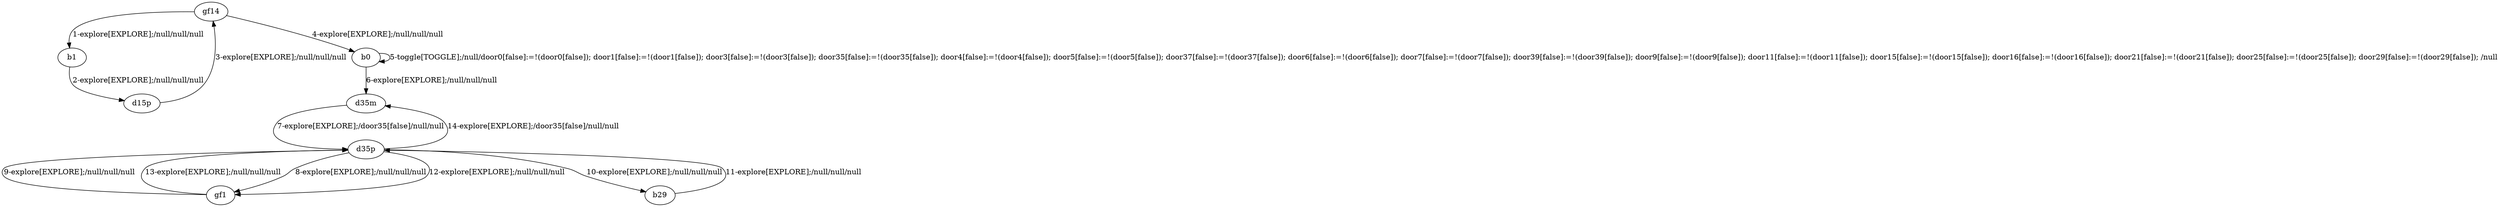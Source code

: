 # Total number of goals covered by this test: 6
# d35m --> d35p
# d35p --> gf1
# b29 --> d35p
# d35p --> b29
# d35p --> d35m
# gf1 --> d35p

digraph g {
"gf14" -> "b1" [label = "1-explore[EXPLORE];/null/null/null"];
"b1" -> "d15p" [label = "2-explore[EXPLORE];/null/null/null"];
"d15p" -> "gf14" [label = "3-explore[EXPLORE];/null/null/null"];
"gf14" -> "b0" [label = "4-explore[EXPLORE];/null/null/null"];
"b0" -> "b0" [label = "5-toggle[TOGGLE];/null/door0[false]:=!(door0[false]); door1[false]:=!(door1[false]); door3[false]:=!(door3[false]); door35[false]:=!(door35[false]); door4[false]:=!(door4[false]); door5[false]:=!(door5[false]); door37[false]:=!(door37[false]); door6[false]:=!(door6[false]); door7[false]:=!(door7[false]); door39[false]:=!(door39[false]); door9[false]:=!(door9[false]); door11[false]:=!(door11[false]); door15[false]:=!(door15[false]); door16[false]:=!(door16[false]); door21[false]:=!(door21[false]); door25[false]:=!(door25[false]); door29[false]:=!(door29[false]); /null"];
"b0" -> "d35m" [label = "6-explore[EXPLORE];/null/null/null"];
"d35m" -> "d35p" [label = "7-explore[EXPLORE];/door35[false]/null/null"];
"d35p" -> "gf1" [label = "8-explore[EXPLORE];/null/null/null"];
"gf1" -> "d35p" [label = "9-explore[EXPLORE];/null/null/null"];
"d35p" -> "b29" [label = "10-explore[EXPLORE];/null/null/null"];
"b29" -> "d35p" [label = "11-explore[EXPLORE];/null/null/null"];
"d35p" -> "gf1" [label = "12-explore[EXPLORE];/null/null/null"];
"gf1" -> "d35p" [label = "13-explore[EXPLORE];/null/null/null"];
"d35p" -> "d35m" [label = "14-explore[EXPLORE];/door35[false]/null/null"];
}